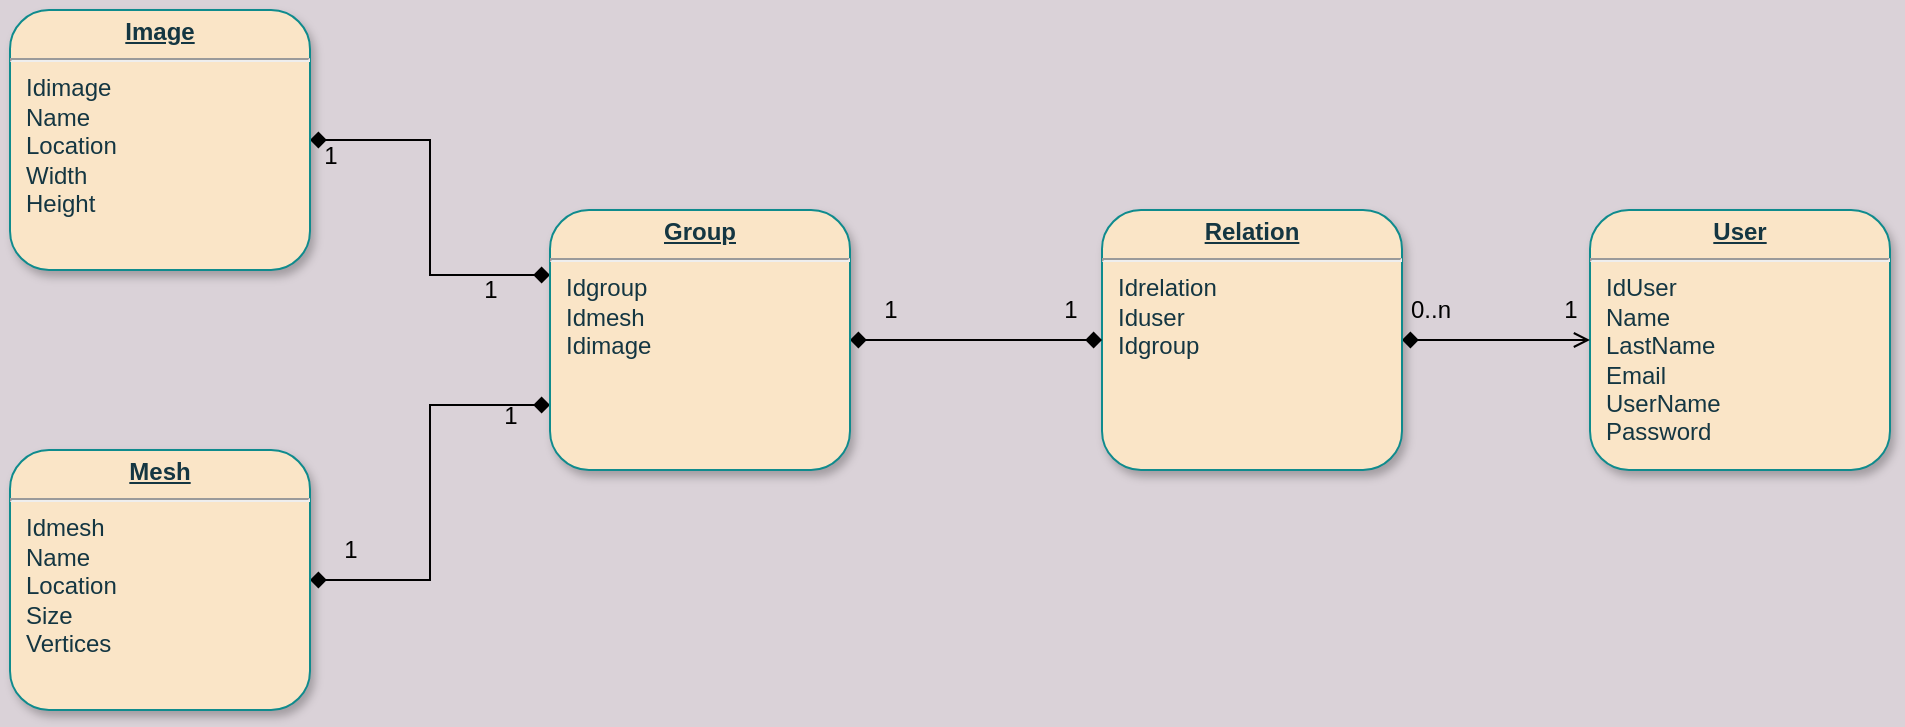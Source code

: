 <mxfile version="13.6.6" type="github">
  <diagram name="Page-1" id="efa7a0a1-bf9b-a30e-e6df-94a7791c09e9">
    <mxGraphModel dx="1185" dy="663" grid="1" gridSize="10" guides="1" tooltips="1" connect="1" arrows="1" fold="1" page="1" pageScale="1" pageWidth="826" pageHeight="1169" background="#DAD2D8" math="0" shadow="0">
      <root>
        <mxCell id="0" />
        <mxCell id="1" parent="0" />
        <mxCell id="22" value="&lt;p style=&quot;margin: 0px ; margin-top: 4px ; text-align: center ; text-decoration: underline&quot;&gt;&lt;strong&gt;User&lt;/strong&gt;&lt;/p&gt;&lt;hr&gt;&lt;p style=&quot;margin: 0px ; margin-left: 8px&quot;&gt;IdUser&lt;/p&gt;&lt;p style=&quot;margin: 0px ; margin-left: 8px&quot;&gt;Name&lt;/p&gt;&lt;p style=&quot;margin: 0px ; margin-left: 8px&quot;&gt;LastName&lt;/p&gt;&lt;p style=&quot;margin: 0px ; margin-left: 8px&quot;&gt;Email&lt;/p&gt;&lt;p style=&quot;margin: 0px ; margin-left: 8px&quot;&gt;UserName&lt;/p&gt;&lt;p style=&quot;margin: 0px ; margin-left: 8px&quot;&gt;Password&lt;/p&gt;" style="verticalAlign=top;align=left;overflow=fill;fontSize=12;fontFamily=Helvetica;html=1;strokeColor=#0F8B8D;shadow=1;fillColor=#FAE5C7;fontColor=#143642;rounded=1;" parent="1" vertex="1">
          <mxGeometry x="1070" y="370" width="150" height="130" as="geometry" />
        </mxCell>
        <mxCell id="yByzIBCzI-OubQ803BJN-123" style="edgeStyle=orthogonalEdgeStyle;rounded=0;jumpStyle=none;orthogonalLoop=1;jettySize=auto;html=1;entryX=0;entryY=0.25;entryDx=0;entryDy=0;startArrow=diamond;startFill=1;endArrow=diamond;endFill=1;targetPerimeterSpacing=0;strokeColor=#000000;" edge="1" parent="1" source="28" target="35">
          <mxGeometry relative="1" as="geometry" />
        </mxCell>
        <mxCell id="28" value="&lt;p style=&quot;margin: 0px ; margin-top: 4px ; text-align: center ; text-decoration: underline&quot;&gt;&lt;strong&gt;Image&lt;/strong&gt;&lt;/p&gt;&lt;hr&gt;&lt;p style=&quot;margin: 0px ; margin-left: 8px&quot;&gt;Idimage&lt;/p&gt;&lt;p style=&quot;margin: 0px ; margin-left: 8px&quot;&gt;Name&lt;/p&gt;&lt;p style=&quot;margin: 0px ; margin-left: 8px&quot;&gt;Location&lt;/p&gt;&lt;p style=&quot;margin: 0px ; margin-left: 8px&quot;&gt;Width&lt;/p&gt;&lt;p style=&quot;margin: 0px ; margin-left: 8px&quot;&gt;Height&lt;br&gt;&lt;/p&gt;" style="verticalAlign=top;align=left;overflow=fill;fontSize=12;fontFamily=Helvetica;html=1;strokeColor=#0F8B8D;shadow=1;fillColor=#FAE5C7;fontColor=#143642;rounded=1;" parent="1" vertex="1">
          <mxGeometry x="280" y="270" width="150" height="130" as="geometry" />
        </mxCell>
        <mxCell id="yByzIBCzI-OubQ803BJN-126" style="edgeStyle=orthogonalEdgeStyle;rounded=0;jumpStyle=none;orthogonalLoop=1;jettySize=auto;html=1;exitX=1;exitY=0.5;exitDx=0;exitDy=0;startArrow=diamond;startFill=1;endArrow=open;endFill=0;targetPerimeterSpacing=0;strokeColor=#000000;" edge="1" parent="1" source="33" target="22">
          <mxGeometry relative="1" as="geometry" />
        </mxCell>
        <mxCell id="33" value="&lt;p style=&quot;margin: 0px ; margin-top: 4px ; text-align: center ; text-decoration: underline&quot;&gt;&lt;strong&gt;Relation&lt;br&gt;&lt;/strong&gt;&lt;/p&gt;&lt;hr&gt;&lt;p style=&quot;margin: 0px ; margin-left: 8px&quot;&gt;Idrelation&lt;/p&gt;&lt;p style=&quot;margin: 0px ; margin-left: 8px&quot;&gt;Iduser&lt;/p&gt;&lt;p style=&quot;margin: 0px ; margin-left: 8px&quot;&gt;Idgroup&lt;/p&gt;" style="verticalAlign=top;align=left;overflow=fill;fontSize=12;fontFamily=Helvetica;html=1;strokeColor=#0F8B8D;shadow=1;fillColor=#FAE5C7;fontColor=#143642;rounded=1;" parent="1" vertex="1">
          <mxGeometry x="826" y="370" width="150" height="130" as="geometry" />
        </mxCell>
        <mxCell id="yByzIBCzI-OubQ803BJN-124" style="edgeStyle=orthogonalEdgeStyle;rounded=0;jumpStyle=none;orthogonalLoop=1;jettySize=auto;html=1;exitX=1;exitY=0.5;exitDx=0;exitDy=0;entryX=0;entryY=0.75;entryDx=0;entryDy=0;startArrow=diamond;startFill=1;endArrow=diamond;endFill=1;targetPerimeterSpacing=0;strokeColor=#000000;" edge="1" parent="1" source="34" target="35">
          <mxGeometry relative="1" as="geometry" />
        </mxCell>
        <mxCell id="34" value="&lt;p style=&quot;margin: 0px ; margin-top: 4px ; text-align: center ; text-decoration: underline&quot;&gt;&lt;strong&gt;Mesh&lt;/strong&gt;&lt;/p&gt;&lt;hr&gt;&lt;p style=&quot;margin: 0px ; margin-left: 8px&quot;&gt;Idmesh&lt;/p&gt;&lt;p style=&quot;margin: 0px ; margin-left: 8px&quot;&gt;Name&lt;/p&gt;&lt;p style=&quot;margin: 0px ; margin-left: 8px&quot;&gt;Location&lt;br&gt;Size&lt;br&gt;Vertices&lt;br&gt;&lt;/p&gt;" style="verticalAlign=top;align=left;overflow=fill;fontSize=12;fontFamily=Helvetica;html=1;strokeColor=#0F8B8D;shadow=1;fillColor=#FAE5C7;fontColor=#143642;rounded=1;" parent="1" vertex="1">
          <mxGeometry x="280" y="490" width="150" height="130" as="geometry" />
        </mxCell>
        <mxCell id="yByzIBCzI-OubQ803BJN-125" style="edgeStyle=orthogonalEdgeStyle;rounded=0;jumpStyle=none;orthogonalLoop=1;jettySize=auto;html=1;exitX=1;exitY=0.5;exitDx=0;exitDy=0;startArrow=diamond;startFill=1;endArrow=diamond;endFill=1;targetPerimeterSpacing=0;strokeColor=#000000;" edge="1" parent="1" source="35" target="33">
          <mxGeometry relative="1" as="geometry" />
        </mxCell>
        <mxCell id="35" value="&lt;p style=&quot;margin: 0px ; margin-top: 4px ; text-align: center ; text-decoration: underline&quot;&gt;&lt;strong&gt;Group&lt;br&gt;&lt;/strong&gt;&lt;/p&gt;&lt;hr&gt;&lt;p style=&quot;margin: 0px ; margin-left: 8px&quot;&gt;Idgroup&lt;/p&gt;&lt;p style=&quot;margin: 0px ; margin-left: 8px&quot;&gt;Idmesh&lt;br&gt;&lt;/p&gt;&lt;p style=&quot;margin: 0px ; margin-left: 8px&quot;&gt;Idimage&lt;/p&gt;" style="verticalAlign=top;align=left;overflow=fill;fontSize=12;fontFamily=Helvetica;html=1;strokeColor=#0F8B8D;shadow=1;fillColor=#FAE5C7;fontColor=#143642;rounded=1;" parent="1" vertex="1">
          <mxGeometry x="550" y="370" width="150" height="130" as="geometry" />
        </mxCell>
        <mxCell id="yByzIBCzI-OubQ803BJN-128" value="1" style="text;html=1;align=center;verticalAlign=middle;resizable=0;points=[];autosize=1;" vertex="1" parent="1">
          <mxGeometry x="1050" y="410" width="20" height="20" as="geometry" />
        </mxCell>
        <mxCell id="yByzIBCzI-OubQ803BJN-129" value="&lt;div&gt;0..n&lt;/div&gt;" style="text;html=1;align=center;verticalAlign=middle;resizable=0;points=[];autosize=1;" vertex="1" parent="1">
          <mxGeometry x="970" y="410" width="40" height="20" as="geometry" />
        </mxCell>
        <mxCell id="yByzIBCzI-OubQ803BJN-130" value="1" style="text;html=1;align=center;verticalAlign=middle;resizable=0;points=[];autosize=1;" vertex="1" parent="1">
          <mxGeometry x="440" y="530" width="20" height="20" as="geometry" />
        </mxCell>
        <mxCell id="yByzIBCzI-OubQ803BJN-131" value="&lt;div&gt;1&lt;/div&gt;&lt;div&gt;&lt;br&gt;&lt;/div&gt;" style="text;html=1;align=center;verticalAlign=middle;resizable=0;points=[];autosize=1;" vertex="1" parent="1">
          <mxGeometry x="430" y="335" width="20" height="30" as="geometry" />
        </mxCell>
        <mxCell id="yByzIBCzI-OubQ803BJN-132" value="&lt;div&gt;1&lt;/div&gt;" style="text;html=1;align=center;verticalAlign=middle;resizable=0;points=[];autosize=1;" vertex="1" parent="1">
          <mxGeometry x="510" y="400" width="20" height="20" as="geometry" />
        </mxCell>
        <mxCell id="yByzIBCzI-OubQ803BJN-133" value="&lt;div&gt;1&lt;/div&gt;&lt;div&gt;&lt;br&gt;&lt;/div&gt;" style="text;html=1;align=center;verticalAlign=middle;resizable=0;points=[];autosize=1;" vertex="1" parent="1">
          <mxGeometry x="520" y="465" width="20" height="30" as="geometry" />
        </mxCell>
        <mxCell id="yByzIBCzI-OubQ803BJN-134" value="1" style="text;html=1;align=center;verticalAlign=middle;resizable=0;points=[];autosize=1;" vertex="1" parent="1">
          <mxGeometry x="710" y="410" width="20" height="20" as="geometry" />
        </mxCell>
        <mxCell id="yByzIBCzI-OubQ803BJN-135" value="&lt;div&gt;1&lt;/div&gt;" style="text;html=1;align=center;verticalAlign=middle;resizable=0;points=[];autosize=1;" vertex="1" parent="1">
          <mxGeometry x="800" y="410" width="20" height="20" as="geometry" />
        </mxCell>
      </root>
    </mxGraphModel>
  </diagram>
</mxfile>
